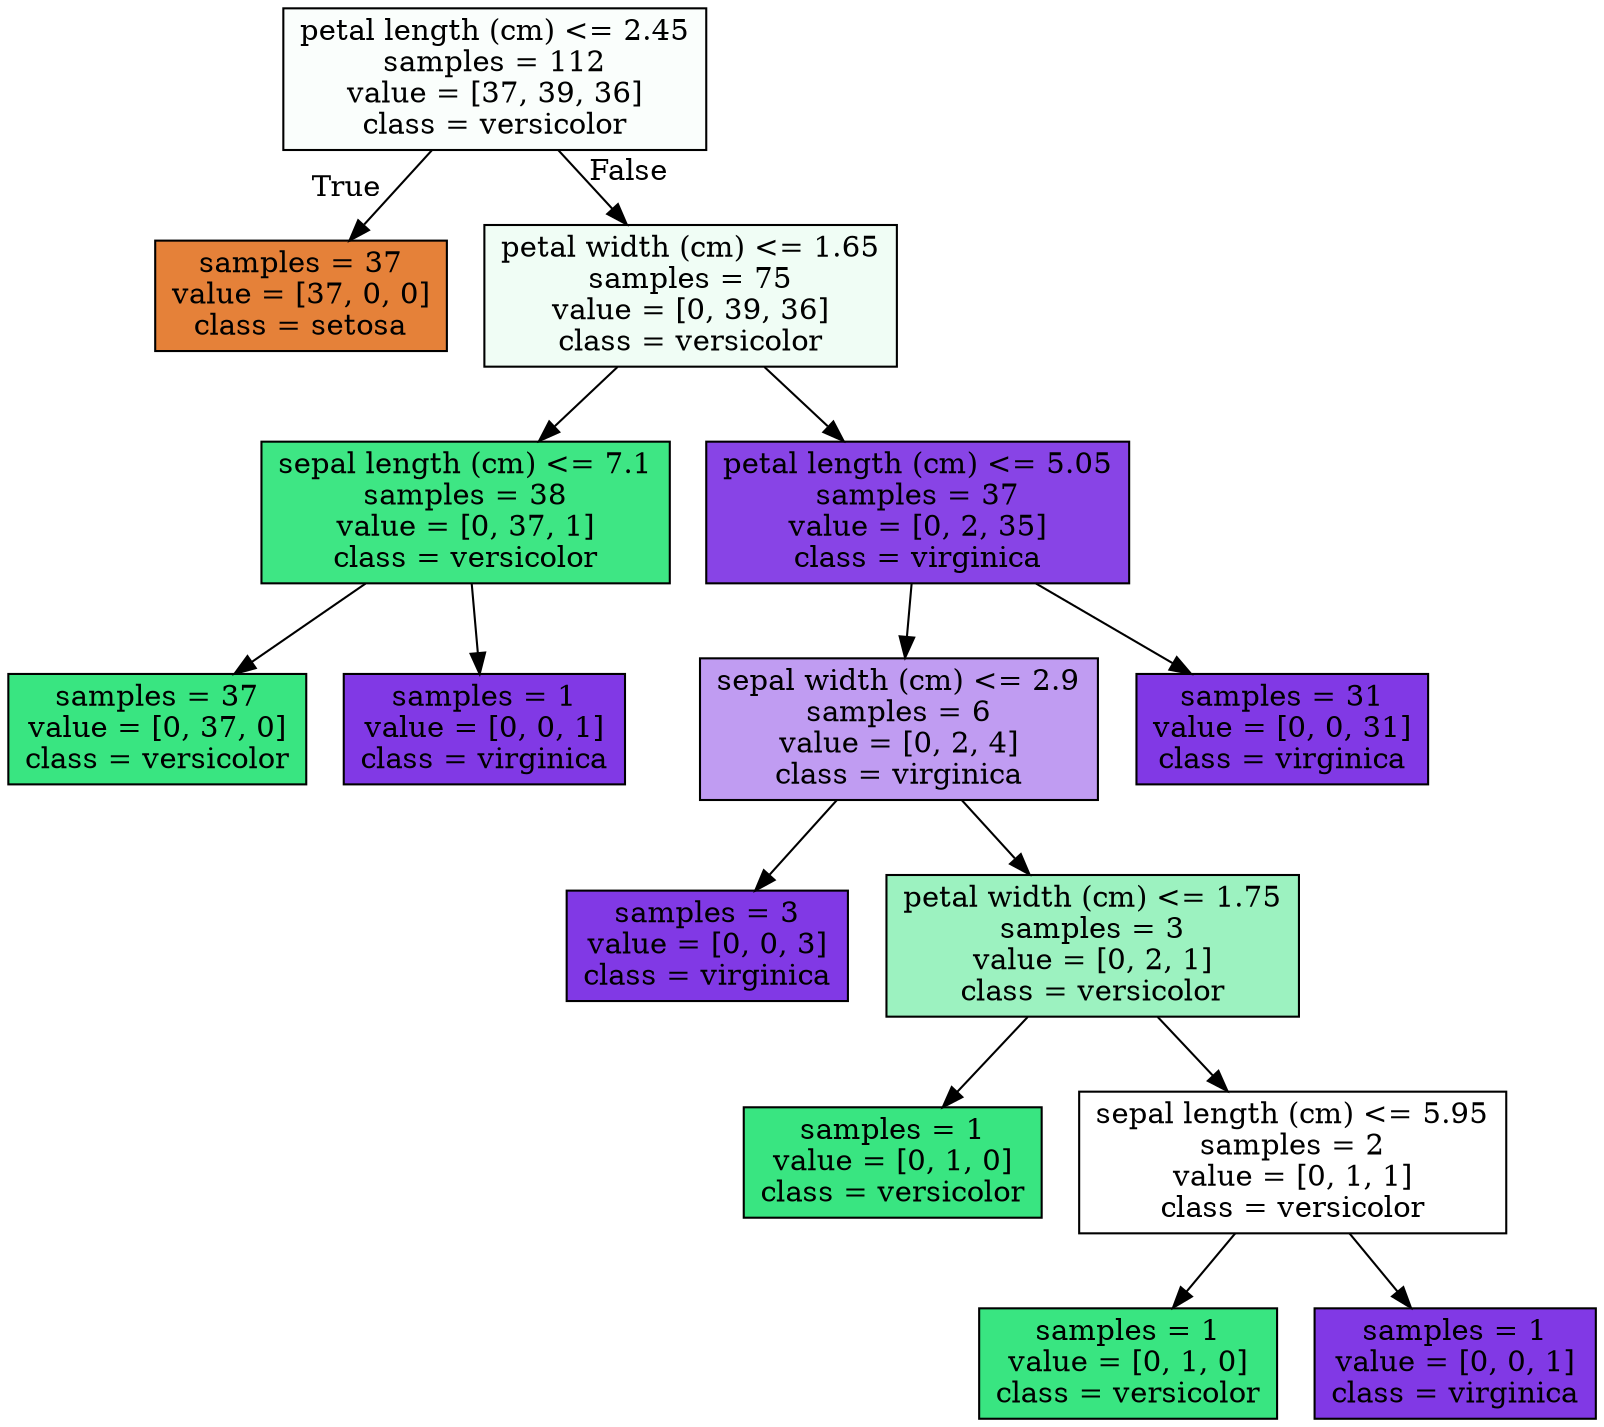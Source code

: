 digraph Tree {
node [shape=box, style="filled", color="black"] ;
0 [label="petal length (cm) <= 2.45\nsamples = 112\nvalue = [37, 39, 36]\nclass = versicolor", fillcolor="#fafefc"] ;
1 [label="samples = 37\nvalue = [37, 0, 0]\nclass = setosa", fillcolor="#e58139"] ;
0 -> 1 [labeldistance=2.5, labelangle=45, headlabel="True"] ;
2 [label="petal width (cm) <= 1.65\nsamples = 75\nvalue = [0, 39, 36]\nclass = versicolor", fillcolor="#f0fdf5"] ;
0 -> 2 [labeldistance=2.5, labelangle=-45, headlabel="False"] ;
3 [label="sepal length (cm) <= 7.1\nsamples = 38\nvalue = [0, 37, 1]\nclass = versicolor", fillcolor="#3ee684"] ;
2 -> 3 ;
4 [label="samples = 37\nvalue = [0, 37, 0]\nclass = versicolor", fillcolor="#39e581"] ;
3 -> 4 ;
5 [label="samples = 1\nvalue = [0, 0, 1]\nclass = virginica", fillcolor="#8139e5"] ;
3 -> 5 ;
6 [label="petal length (cm) <= 5.05\nsamples = 37\nvalue = [0, 2, 35]\nclass = virginica", fillcolor="#8844e6"] ;
2 -> 6 ;
7 [label="sepal width (cm) <= 2.9\nsamples = 6\nvalue = [0, 2, 4]\nclass = virginica", fillcolor="#c09cf2"] ;
6 -> 7 ;
8 [label="samples = 3\nvalue = [0, 0, 3]\nclass = virginica", fillcolor="#8139e5"] ;
7 -> 8 ;
9 [label="petal width (cm) <= 1.75\nsamples = 3\nvalue = [0, 2, 1]\nclass = versicolor", fillcolor="#9cf2c0"] ;
7 -> 9 ;
10 [label="samples = 1\nvalue = [0, 1, 0]\nclass = versicolor", fillcolor="#39e581"] ;
9 -> 10 ;
11 [label="sepal length (cm) <= 5.95\nsamples = 2\nvalue = [0, 1, 1]\nclass = versicolor", fillcolor="#ffffff"] ;
9 -> 11 ;
12 [label="samples = 1\nvalue = [0, 1, 0]\nclass = versicolor", fillcolor="#39e581"] ;
11 -> 12 ;
13 [label="samples = 1\nvalue = [0, 0, 1]\nclass = virginica", fillcolor="#8139e5"] ;
11 -> 13 ;
14 [label="samples = 31\nvalue = [0, 0, 31]\nclass = virginica", fillcolor="#8139e5"] ;
6 -> 14 ;
}
